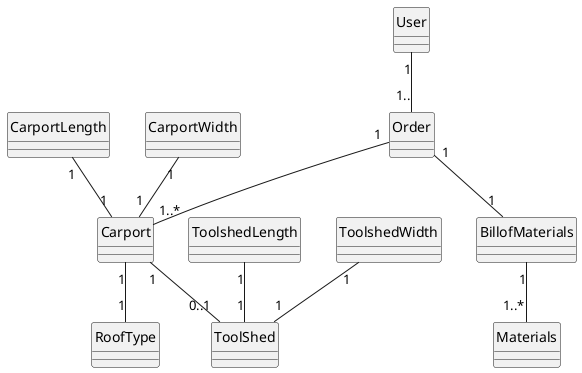 @startuml
skinparam style strictuml


class User
class Order
class Carport
class CarportLength
class CarportWidth
class ToolShed
class ToolshedLength
class ToolshedWidth
class Materials
class RoofType
class BillofMaterials

User "1" -- "1.."Order
Order"1" -- "1"BillofMaterials
Order"1" -- "1..*"Carport
CarportLength"1" -- "1"Carport
CarportWidth"1" -- "1"Carport
Carport"1" -- "0..1"ToolShed

ToolshedLength"1" -- "1"ToolShed
ToolshedWidth"1" -- "1"ToolShed

BillofMaterials"1" -- "1..*"Materials
Carport"1" -- "1"RoofType

@enduml